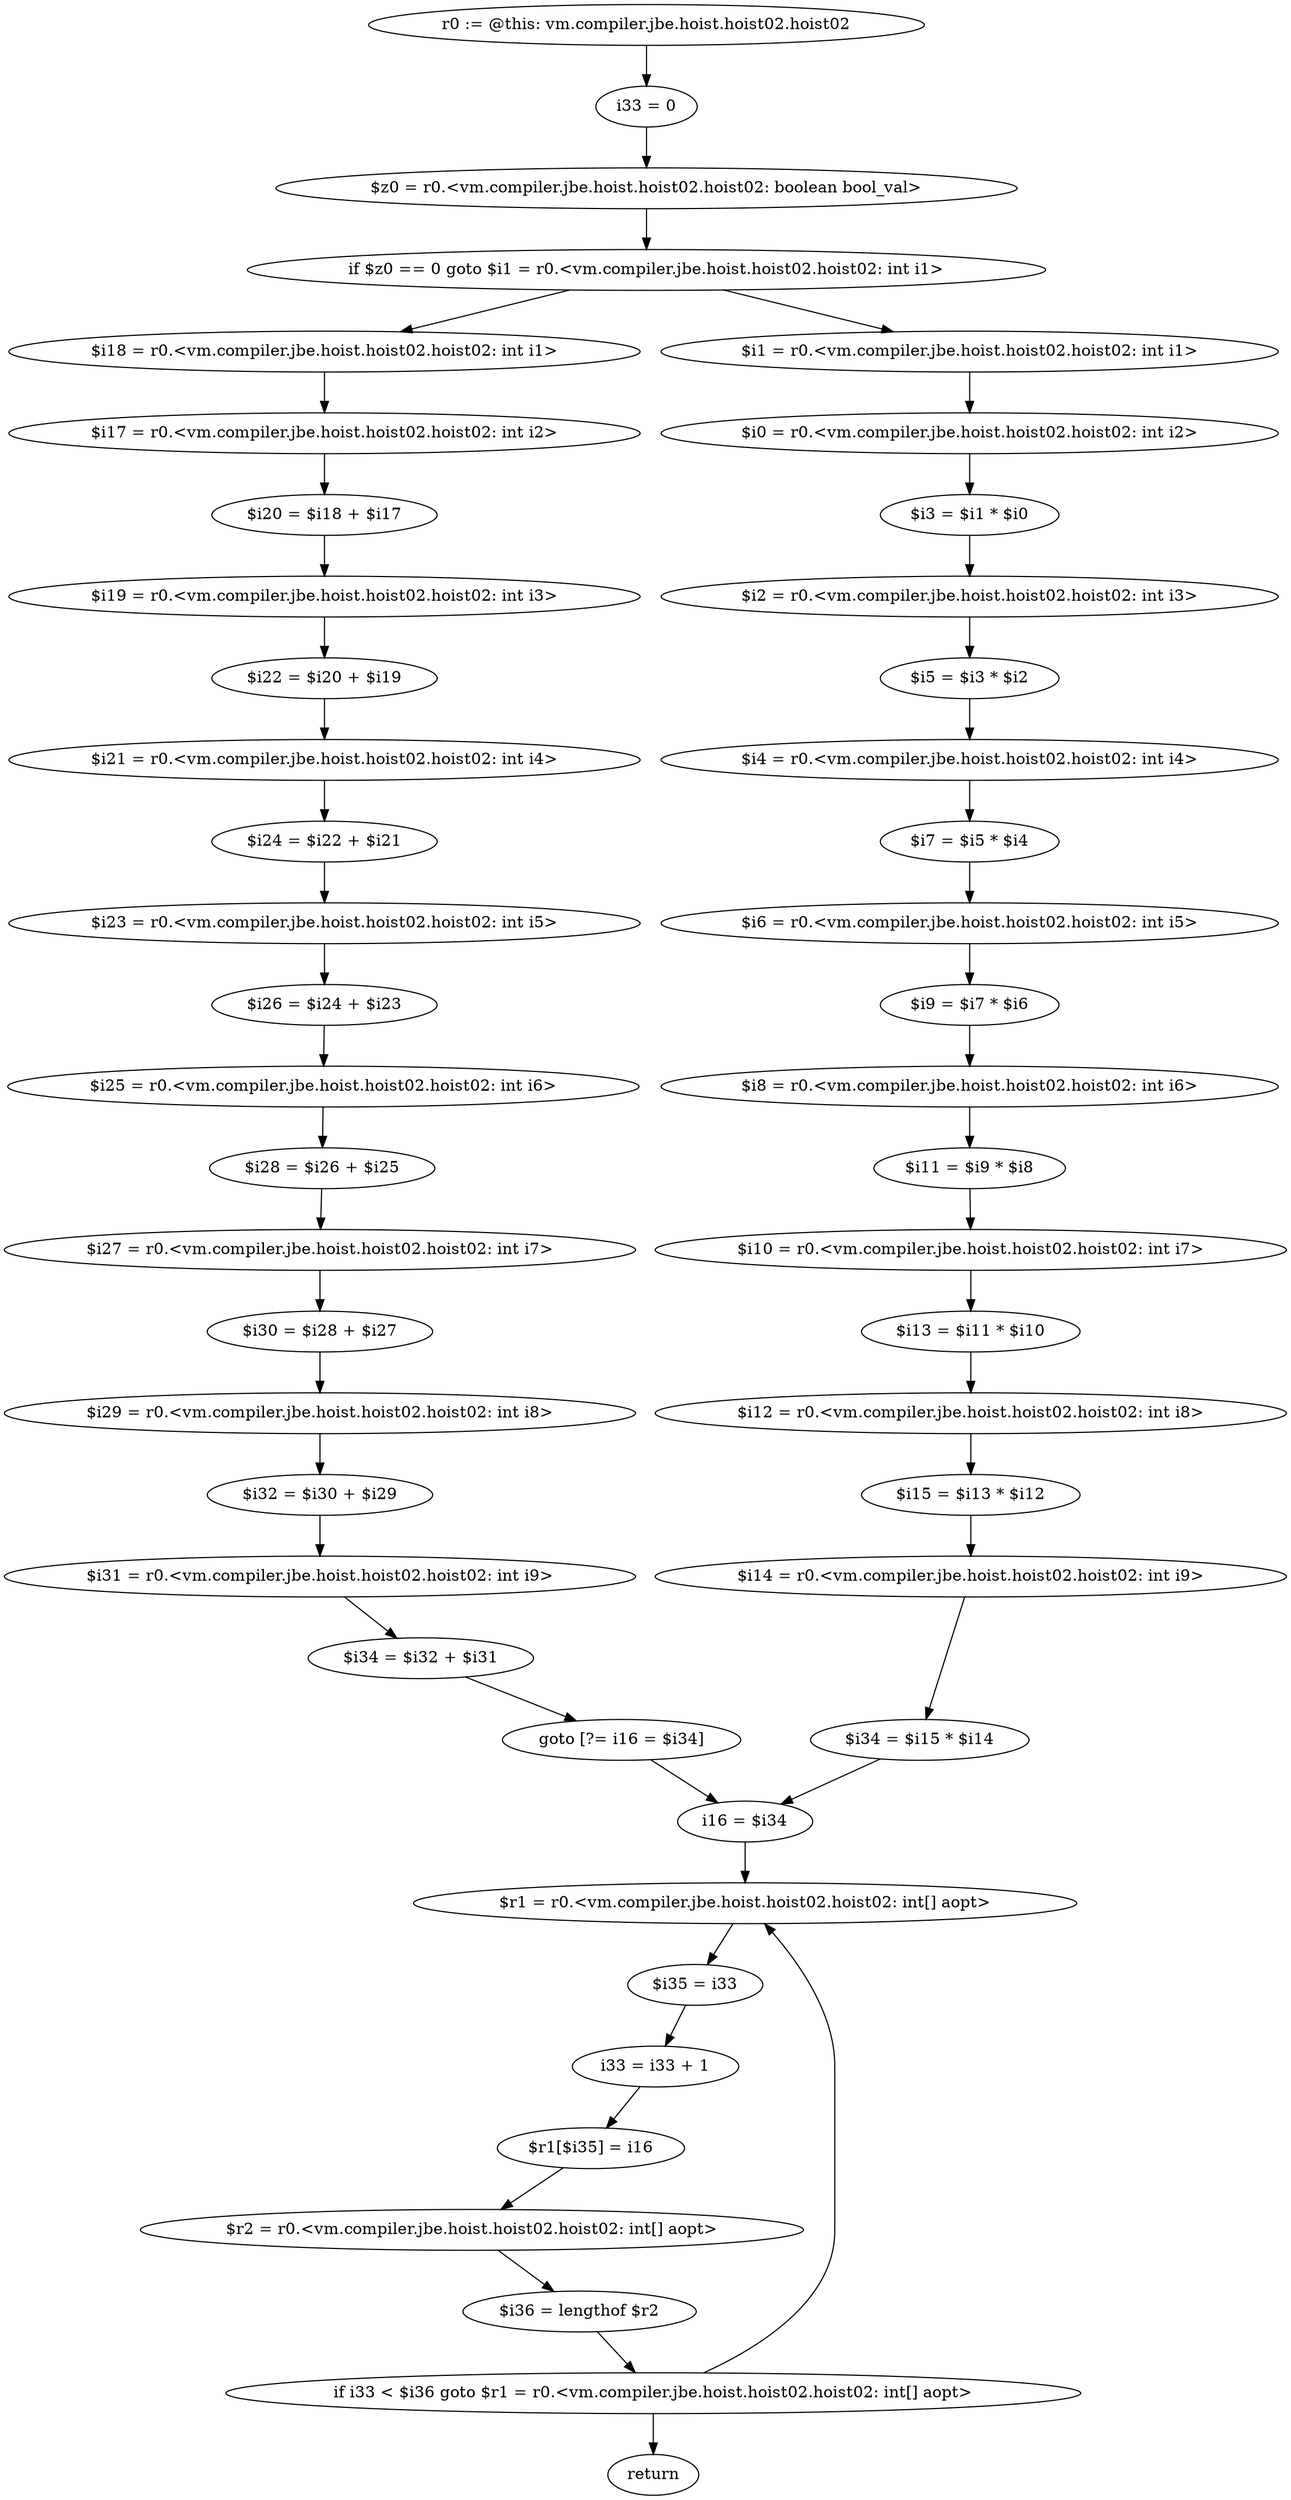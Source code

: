 digraph "unitGraph" {
    "r0 := @this: vm.compiler.jbe.hoist.hoist02.hoist02"
    "i33 = 0"
    "$z0 = r0.<vm.compiler.jbe.hoist.hoist02.hoist02: boolean bool_val>"
    "if $z0 == 0 goto $i1 = r0.<vm.compiler.jbe.hoist.hoist02.hoist02: int i1>"
    "$i18 = r0.<vm.compiler.jbe.hoist.hoist02.hoist02: int i1>"
    "$i17 = r0.<vm.compiler.jbe.hoist.hoist02.hoist02: int i2>"
    "$i20 = $i18 + $i17"
    "$i19 = r0.<vm.compiler.jbe.hoist.hoist02.hoist02: int i3>"
    "$i22 = $i20 + $i19"
    "$i21 = r0.<vm.compiler.jbe.hoist.hoist02.hoist02: int i4>"
    "$i24 = $i22 + $i21"
    "$i23 = r0.<vm.compiler.jbe.hoist.hoist02.hoist02: int i5>"
    "$i26 = $i24 + $i23"
    "$i25 = r0.<vm.compiler.jbe.hoist.hoist02.hoist02: int i6>"
    "$i28 = $i26 + $i25"
    "$i27 = r0.<vm.compiler.jbe.hoist.hoist02.hoist02: int i7>"
    "$i30 = $i28 + $i27"
    "$i29 = r0.<vm.compiler.jbe.hoist.hoist02.hoist02: int i8>"
    "$i32 = $i30 + $i29"
    "$i31 = r0.<vm.compiler.jbe.hoist.hoist02.hoist02: int i9>"
    "$i34 = $i32 + $i31"
    "goto [?= i16 = $i34]"
    "$i1 = r0.<vm.compiler.jbe.hoist.hoist02.hoist02: int i1>"
    "$i0 = r0.<vm.compiler.jbe.hoist.hoist02.hoist02: int i2>"
    "$i3 = $i1 * $i0"
    "$i2 = r0.<vm.compiler.jbe.hoist.hoist02.hoist02: int i3>"
    "$i5 = $i3 * $i2"
    "$i4 = r0.<vm.compiler.jbe.hoist.hoist02.hoist02: int i4>"
    "$i7 = $i5 * $i4"
    "$i6 = r0.<vm.compiler.jbe.hoist.hoist02.hoist02: int i5>"
    "$i9 = $i7 * $i6"
    "$i8 = r0.<vm.compiler.jbe.hoist.hoist02.hoist02: int i6>"
    "$i11 = $i9 * $i8"
    "$i10 = r0.<vm.compiler.jbe.hoist.hoist02.hoist02: int i7>"
    "$i13 = $i11 * $i10"
    "$i12 = r0.<vm.compiler.jbe.hoist.hoist02.hoist02: int i8>"
    "$i15 = $i13 * $i12"
    "$i14 = r0.<vm.compiler.jbe.hoist.hoist02.hoist02: int i9>"
    "$i34 = $i15 * $i14"
    "i16 = $i34"
    "$r1 = r0.<vm.compiler.jbe.hoist.hoist02.hoist02: int[] aopt>"
    "$i35 = i33"
    "i33 = i33 + 1"
    "$r1[$i35] = i16"
    "$r2 = r0.<vm.compiler.jbe.hoist.hoist02.hoist02: int[] aopt>"
    "$i36 = lengthof $r2"
    "if i33 < $i36 goto $r1 = r0.<vm.compiler.jbe.hoist.hoist02.hoist02: int[] aopt>"
    "return"
    "r0 := @this: vm.compiler.jbe.hoist.hoist02.hoist02"->"i33 = 0";
    "i33 = 0"->"$z0 = r0.<vm.compiler.jbe.hoist.hoist02.hoist02: boolean bool_val>";
    "$z0 = r0.<vm.compiler.jbe.hoist.hoist02.hoist02: boolean bool_val>"->"if $z0 == 0 goto $i1 = r0.<vm.compiler.jbe.hoist.hoist02.hoist02: int i1>";
    "if $z0 == 0 goto $i1 = r0.<vm.compiler.jbe.hoist.hoist02.hoist02: int i1>"->"$i18 = r0.<vm.compiler.jbe.hoist.hoist02.hoist02: int i1>";
    "if $z0 == 0 goto $i1 = r0.<vm.compiler.jbe.hoist.hoist02.hoist02: int i1>"->"$i1 = r0.<vm.compiler.jbe.hoist.hoist02.hoist02: int i1>";
    "$i18 = r0.<vm.compiler.jbe.hoist.hoist02.hoist02: int i1>"->"$i17 = r0.<vm.compiler.jbe.hoist.hoist02.hoist02: int i2>";
    "$i17 = r0.<vm.compiler.jbe.hoist.hoist02.hoist02: int i2>"->"$i20 = $i18 + $i17";
    "$i20 = $i18 + $i17"->"$i19 = r0.<vm.compiler.jbe.hoist.hoist02.hoist02: int i3>";
    "$i19 = r0.<vm.compiler.jbe.hoist.hoist02.hoist02: int i3>"->"$i22 = $i20 + $i19";
    "$i22 = $i20 + $i19"->"$i21 = r0.<vm.compiler.jbe.hoist.hoist02.hoist02: int i4>";
    "$i21 = r0.<vm.compiler.jbe.hoist.hoist02.hoist02: int i4>"->"$i24 = $i22 + $i21";
    "$i24 = $i22 + $i21"->"$i23 = r0.<vm.compiler.jbe.hoist.hoist02.hoist02: int i5>";
    "$i23 = r0.<vm.compiler.jbe.hoist.hoist02.hoist02: int i5>"->"$i26 = $i24 + $i23";
    "$i26 = $i24 + $i23"->"$i25 = r0.<vm.compiler.jbe.hoist.hoist02.hoist02: int i6>";
    "$i25 = r0.<vm.compiler.jbe.hoist.hoist02.hoist02: int i6>"->"$i28 = $i26 + $i25";
    "$i28 = $i26 + $i25"->"$i27 = r0.<vm.compiler.jbe.hoist.hoist02.hoist02: int i7>";
    "$i27 = r0.<vm.compiler.jbe.hoist.hoist02.hoist02: int i7>"->"$i30 = $i28 + $i27";
    "$i30 = $i28 + $i27"->"$i29 = r0.<vm.compiler.jbe.hoist.hoist02.hoist02: int i8>";
    "$i29 = r0.<vm.compiler.jbe.hoist.hoist02.hoist02: int i8>"->"$i32 = $i30 + $i29";
    "$i32 = $i30 + $i29"->"$i31 = r0.<vm.compiler.jbe.hoist.hoist02.hoist02: int i9>";
    "$i31 = r0.<vm.compiler.jbe.hoist.hoist02.hoist02: int i9>"->"$i34 = $i32 + $i31";
    "$i34 = $i32 + $i31"->"goto [?= i16 = $i34]";
    "goto [?= i16 = $i34]"->"i16 = $i34";
    "$i1 = r0.<vm.compiler.jbe.hoist.hoist02.hoist02: int i1>"->"$i0 = r0.<vm.compiler.jbe.hoist.hoist02.hoist02: int i2>";
    "$i0 = r0.<vm.compiler.jbe.hoist.hoist02.hoist02: int i2>"->"$i3 = $i1 * $i0";
    "$i3 = $i1 * $i0"->"$i2 = r0.<vm.compiler.jbe.hoist.hoist02.hoist02: int i3>";
    "$i2 = r0.<vm.compiler.jbe.hoist.hoist02.hoist02: int i3>"->"$i5 = $i3 * $i2";
    "$i5 = $i3 * $i2"->"$i4 = r0.<vm.compiler.jbe.hoist.hoist02.hoist02: int i4>";
    "$i4 = r0.<vm.compiler.jbe.hoist.hoist02.hoist02: int i4>"->"$i7 = $i5 * $i4";
    "$i7 = $i5 * $i4"->"$i6 = r0.<vm.compiler.jbe.hoist.hoist02.hoist02: int i5>";
    "$i6 = r0.<vm.compiler.jbe.hoist.hoist02.hoist02: int i5>"->"$i9 = $i7 * $i6";
    "$i9 = $i7 * $i6"->"$i8 = r0.<vm.compiler.jbe.hoist.hoist02.hoist02: int i6>";
    "$i8 = r0.<vm.compiler.jbe.hoist.hoist02.hoist02: int i6>"->"$i11 = $i9 * $i8";
    "$i11 = $i9 * $i8"->"$i10 = r0.<vm.compiler.jbe.hoist.hoist02.hoist02: int i7>";
    "$i10 = r0.<vm.compiler.jbe.hoist.hoist02.hoist02: int i7>"->"$i13 = $i11 * $i10";
    "$i13 = $i11 * $i10"->"$i12 = r0.<vm.compiler.jbe.hoist.hoist02.hoist02: int i8>";
    "$i12 = r0.<vm.compiler.jbe.hoist.hoist02.hoist02: int i8>"->"$i15 = $i13 * $i12";
    "$i15 = $i13 * $i12"->"$i14 = r0.<vm.compiler.jbe.hoist.hoist02.hoist02: int i9>";
    "$i14 = r0.<vm.compiler.jbe.hoist.hoist02.hoist02: int i9>"->"$i34 = $i15 * $i14";
    "$i34 = $i15 * $i14"->"i16 = $i34";
    "i16 = $i34"->"$r1 = r0.<vm.compiler.jbe.hoist.hoist02.hoist02: int[] aopt>";
    "$r1 = r0.<vm.compiler.jbe.hoist.hoist02.hoist02: int[] aopt>"->"$i35 = i33";
    "$i35 = i33"->"i33 = i33 + 1";
    "i33 = i33 + 1"->"$r1[$i35] = i16";
    "$r1[$i35] = i16"->"$r2 = r0.<vm.compiler.jbe.hoist.hoist02.hoist02: int[] aopt>";
    "$r2 = r0.<vm.compiler.jbe.hoist.hoist02.hoist02: int[] aopt>"->"$i36 = lengthof $r2";
    "$i36 = lengthof $r2"->"if i33 < $i36 goto $r1 = r0.<vm.compiler.jbe.hoist.hoist02.hoist02: int[] aopt>";
    "if i33 < $i36 goto $r1 = r0.<vm.compiler.jbe.hoist.hoist02.hoist02: int[] aopt>"->"return";
    "if i33 < $i36 goto $r1 = r0.<vm.compiler.jbe.hoist.hoist02.hoist02: int[] aopt>"->"$r1 = r0.<vm.compiler.jbe.hoist.hoist02.hoist02: int[] aopt>";
}
